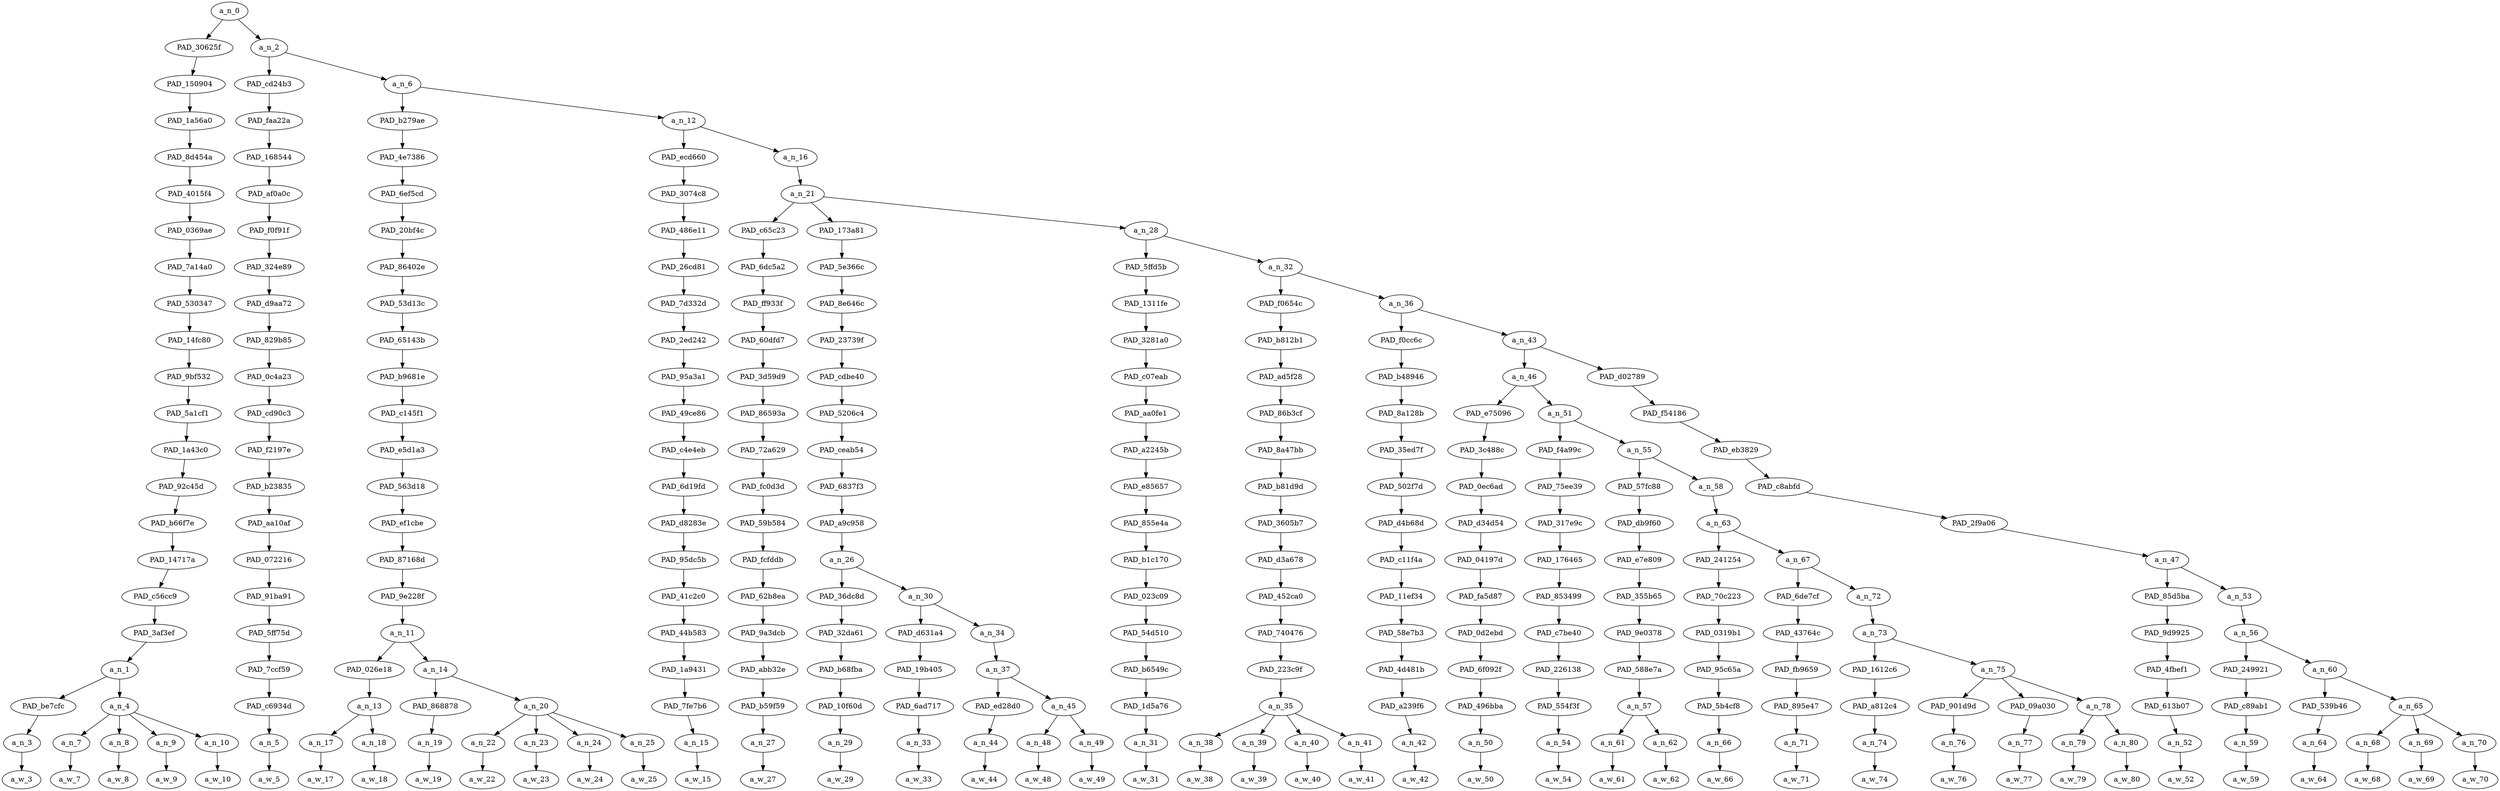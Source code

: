 strict digraph "" {
	a_n_0	[div_dir=1,
		index=0,
		level=21,
		pos="4.85441419813368,21!",
		text_span="[0, 1, 2, 3, 4, 5, 6, 7, 8, 9, 10, 11, 12, 13, 14, 15, 16, 17, 18, 19, 20, 21, 22, 23, 24, 25, 26, 27, 28, 29, 30, 31, 32, 33, 34, \
35, 36, 37, 38, 39, 40, 41, 42]",
		value=1.00000000];
	PAD_30625f	[div_dir=1,
		index=0,
		level=20,
		pos="1.25,20!",
		text_span="[0, 1, 2, 3, 4]",
		value=0.33167747];
	a_n_0 -> PAD_30625f;
	a_n_2	[div_dir=1,
		index=1,
		level=20,
		pos="8.45882839626736,20!",
		text_span="[5, 6, 7, 8, 9, 10, 11, 12, 13, 14, 15, 16, 17, 18, 19, 20, 21, 22, 23, 24, 25, 26, 27, 28, 29, 30, 31, 32, 33, 34, 35, 36, 37, \
38, 39, 40, 41, 42]",
		value=0.66822258];
	a_n_0 -> a_n_2;
	PAD_150904	[div_dir=1,
		index=0,
		level=19,
		pos="1.25,19!",
		text_span="[0, 1, 2, 3, 4]",
		value=0.33167747];
	PAD_30625f -> PAD_150904;
	PAD_1a56a0	[div_dir=1,
		index=0,
		level=18,
		pos="1.25,18!",
		text_span="[0, 1, 2, 3, 4]",
		value=0.33167747];
	PAD_150904 -> PAD_1a56a0;
	PAD_8d454a	[div_dir=1,
		index=0,
		level=17,
		pos="1.25,17!",
		text_span="[0, 1, 2, 3, 4]",
		value=0.33167747];
	PAD_1a56a0 -> PAD_8d454a;
	PAD_4015f4	[div_dir=1,
		index=0,
		level=16,
		pos="1.25,16!",
		text_span="[0, 1, 2, 3, 4]",
		value=0.33167747];
	PAD_8d454a -> PAD_4015f4;
	PAD_0369ae	[div_dir=1,
		index=0,
		level=15,
		pos="1.25,15!",
		text_span="[0, 1, 2, 3, 4]",
		value=0.33167747];
	PAD_4015f4 -> PAD_0369ae;
	PAD_7a14a0	[div_dir=1,
		index=0,
		level=14,
		pos="1.25,14!",
		text_span="[0, 1, 2, 3, 4]",
		value=0.33167747];
	PAD_0369ae -> PAD_7a14a0;
	PAD_530347	[div_dir=1,
		index=0,
		level=13,
		pos="1.25,13!",
		text_span="[0, 1, 2, 3, 4]",
		value=0.33167747];
	PAD_7a14a0 -> PAD_530347;
	PAD_14fc80	[div_dir=1,
		index=0,
		level=12,
		pos="1.25,12!",
		text_span="[0, 1, 2, 3, 4]",
		value=0.33167747];
	PAD_530347 -> PAD_14fc80;
	PAD_9bf532	[div_dir=1,
		index=0,
		level=11,
		pos="1.25,11!",
		text_span="[0, 1, 2, 3, 4]",
		value=0.33167747];
	PAD_14fc80 -> PAD_9bf532;
	PAD_5a1cf1	[div_dir=1,
		index=0,
		level=10,
		pos="1.25,10!",
		text_span="[0, 1, 2, 3, 4]",
		value=0.33167747];
	PAD_9bf532 -> PAD_5a1cf1;
	PAD_1a43c0	[div_dir=1,
		index=0,
		level=9,
		pos="1.25,9!",
		text_span="[0, 1, 2, 3, 4]",
		value=0.33167747];
	PAD_5a1cf1 -> PAD_1a43c0;
	PAD_92c45d	[div_dir=1,
		index=0,
		level=8,
		pos="1.25,8!",
		text_span="[0, 1, 2, 3, 4]",
		value=0.33167747];
	PAD_1a43c0 -> PAD_92c45d;
	PAD_b66f7e	[div_dir=1,
		index=0,
		level=7,
		pos="1.25,7!",
		text_span="[0, 1, 2, 3, 4]",
		value=0.33167747];
	PAD_92c45d -> PAD_b66f7e;
	PAD_14717a	[div_dir=1,
		index=0,
		level=6,
		pos="1.25,6!",
		text_span="[0, 1, 2, 3, 4]",
		value=0.33167747];
	PAD_b66f7e -> PAD_14717a;
	PAD_c56cc9	[div_dir=1,
		index=0,
		level=5,
		pos="1.25,5!",
		text_span="[0, 1, 2, 3, 4]",
		value=0.33167747];
	PAD_14717a -> PAD_c56cc9;
	PAD_3af3ef	[div_dir=1,
		index=0,
		level=4,
		pos="1.25,4!",
		text_span="[0, 1, 2, 3, 4]",
		value=0.33167747];
	PAD_c56cc9 -> PAD_3af3ef;
	a_n_1	[div_dir=1,
		index=0,
		level=3,
		pos="1.25,3!",
		text_span="[0, 1, 2, 3, 4]",
		value=0.33167747];
	PAD_3af3ef -> a_n_1;
	PAD_be7cfc	[div_dir=1,
		index=0,
		level=2,
		pos="0.0,2!",
		text_span="[0]",
		value=0.08677683];
	a_n_1 -> PAD_be7cfc;
	a_n_4	[div_dir=1,
		index=1,
		level=2,
		pos="2.5,2!",
		text_span="[1, 2, 3, 4]",
		value=0.24426615];
	a_n_1 -> a_n_4;
	a_n_3	[div_dir=1,
		index=0,
		level=1,
		pos="0.0,1!",
		text_span="[0]",
		value=0.08677683];
	PAD_be7cfc -> a_n_3;
	a_w_3	[div_dir=0,
		index=0,
		level=0,
		pos="0,0!",
		text_span="[0]",
		value="<user>"];
	a_n_3 -> a_w_3;
	a_n_7	[div_dir=-1,
		index=1,
		level=1,
		pos="1.0,1!",
		text_span="[1]",
		value=0.07491424];
	a_n_4 -> a_n_7;
	a_n_8	[div_dir=1,
		index=2,
		level=1,
		pos="2.0,1!",
		text_span="[2]",
		value=0.06386229];
	a_n_4 -> a_n_8;
	a_n_9	[div_dir=1,
		index=3,
		level=1,
		pos="3.0,1!",
		text_span="[3]",
		value=0.06119266];
	a_n_4 -> a_n_9;
	a_n_10	[div_dir=1,
		index=4,
		level=1,
		pos="4.0,1!",
		text_span="[4]",
		value=0.04415240];
	a_n_4 -> a_n_10;
	a_w_7	[div_dir=0,
		index=1,
		level=0,
		pos="1,0!",
		text_span="[1]",
		value="<user>1"];
	a_n_7 -> a_w_7;
	a_w_8	[div_dir=0,
		index=2,
		level=0,
		pos="2,0!",
		text_span="[2]",
		value="<user>2"];
	a_n_8 -> a_w_8;
	a_w_9	[div_dir=0,
		index=3,
		level=0,
		pos="3,0!",
		text_span="[3]",
		value="<user>3"];
	a_n_9 -> a_w_9;
	a_w_10	[div_dir=0,
		index=4,
		level=0,
		pos="4,0!",
		text_span="[4]",
		value="<user>4"];
	a_n_10 -> a_w_10;
	PAD_cd24b3	[div_dir=1,
		index=1,
		level=19,
		pos="5.0,19!",
		text_span="[5]",
		value=0.01509111];
	a_n_2 -> PAD_cd24b3;
	a_n_6	[div_dir=1,
		index=2,
		level=19,
		pos="11.917656792534721,19!",
		text_span="[6, 7, 8, 9, 10, 11, 12, 13, 14, 15, 16, 17, 18, 19, 20, 21, 22, 23, 24, 25, 26, 27, 28, 29, 30, 31, 32, 33, 34, 35, 36, 37, 38, \
39, 40, 41, 42]",
		value=0.65311117];
	a_n_2 -> a_n_6;
	PAD_faa22a	[div_dir=1,
		index=1,
		level=18,
		pos="5.0,18!",
		text_span="[5]",
		value=0.01509111];
	PAD_cd24b3 -> PAD_faa22a;
	PAD_168544	[div_dir=1,
		index=1,
		level=17,
		pos="5.0,17!",
		text_span="[5]",
		value=0.01509111];
	PAD_faa22a -> PAD_168544;
	PAD_af0a0c	[div_dir=1,
		index=1,
		level=16,
		pos="5.0,16!",
		text_span="[5]",
		value=0.01509111];
	PAD_168544 -> PAD_af0a0c;
	PAD_f0f91f	[div_dir=1,
		index=1,
		level=15,
		pos="5.0,15!",
		text_span="[5]",
		value=0.01509111];
	PAD_af0a0c -> PAD_f0f91f;
	PAD_324e89	[div_dir=1,
		index=1,
		level=14,
		pos="5.0,14!",
		text_span="[5]",
		value=0.01509111];
	PAD_f0f91f -> PAD_324e89;
	PAD_d9aa72	[div_dir=1,
		index=1,
		level=13,
		pos="5.0,13!",
		text_span="[5]",
		value=0.01509111];
	PAD_324e89 -> PAD_d9aa72;
	PAD_829b85	[div_dir=1,
		index=1,
		level=12,
		pos="5.0,12!",
		text_span="[5]",
		value=0.01509111];
	PAD_d9aa72 -> PAD_829b85;
	PAD_0c4a23	[div_dir=1,
		index=1,
		level=11,
		pos="5.0,11!",
		text_span="[5]",
		value=0.01509111];
	PAD_829b85 -> PAD_0c4a23;
	PAD_cd90c3	[div_dir=1,
		index=1,
		level=10,
		pos="5.0,10!",
		text_span="[5]",
		value=0.01509111];
	PAD_0c4a23 -> PAD_cd90c3;
	PAD_f2197e	[div_dir=1,
		index=1,
		level=9,
		pos="5.0,9!",
		text_span="[5]",
		value=0.01509111];
	PAD_cd90c3 -> PAD_f2197e;
	PAD_b23835	[div_dir=1,
		index=1,
		level=8,
		pos="5.0,8!",
		text_span="[5]",
		value=0.01509111];
	PAD_f2197e -> PAD_b23835;
	PAD_aa10af	[div_dir=1,
		index=1,
		level=7,
		pos="5.0,7!",
		text_span="[5]",
		value=0.01509111];
	PAD_b23835 -> PAD_aa10af;
	PAD_072216	[div_dir=1,
		index=1,
		level=6,
		pos="5.0,6!",
		text_span="[5]",
		value=0.01509111];
	PAD_aa10af -> PAD_072216;
	PAD_91ba91	[div_dir=1,
		index=1,
		level=5,
		pos="5.0,5!",
		text_span="[5]",
		value=0.01509111];
	PAD_072216 -> PAD_91ba91;
	PAD_5ff75d	[div_dir=1,
		index=1,
		level=4,
		pos="5.0,4!",
		text_span="[5]",
		value=0.01509111];
	PAD_91ba91 -> PAD_5ff75d;
	PAD_7ccf59	[div_dir=1,
		index=1,
		level=3,
		pos="5.0,3!",
		text_span="[5]",
		value=0.01509111];
	PAD_5ff75d -> PAD_7ccf59;
	PAD_c6934d	[div_dir=1,
		index=2,
		level=2,
		pos="5.0,2!",
		text_span="[5]",
		value=0.01509111];
	PAD_7ccf59 -> PAD_c6934d;
	a_n_5	[div_dir=1,
		index=5,
		level=1,
		pos="5.0,1!",
		text_span="[5]",
		value=0.01509111];
	PAD_c6934d -> a_n_5;
	a_w_5	[div_dir=0,
		index=5,
		level=0,
		pos="5,0!",
		text_span="[5]",
		value=if];
	a_n_5 -> a_w_5;
	PAD_b279ae	[div_dir=1,
		index=2,
		level=18,
		pos="7.875,18!",
		text_span="[6, 7, 8, 9, 10, 11, 12]",
		value=0.15791785];
	a_n_6 -> PAD_b279ae;
	a_n_12	[div_dir=-1,
		index=3,
		level=18,
		pos="15.960313585069445,18!",
		text_span="[13, 14, 15, 16, 17, 18, 19, 20, 21, 22, 23, 24, 25, 26, 27, 28, 29, 30, 31, 32, 33, 34, 35, 36, 37, 38, 39, 40, 41, 42]",
		value=0.49517521];
	a_n_6 -> a_n_12;
	PAD_4e7386	[div_dir=1,
		index=2,
		level=17,
		pos="7.875,17!",
		text_span="[6, 7, 8, 9, 10, 11, 12]",
		value=0.15791785];
	PAD_b279ae -> PAD_4e7386;
	PAD_6ef5cd	[div_dir=1,
		index=2,
		level=16,
		pos="7.875,16!",
		text_span="[6, 7, 8, 9, 10, 11, 12]",
		value=0.15791785];
	PAD_4e7386 -> PAD_6ef5cd;
	PAD_20bf4c	[div_dir=1,
		index=2,
		level=15,
		pos="7.875,15!",
		text_span="[6, 7, 8, 9, 10, 11, 12]",
		value=0.15791785];
	PAD_6ef5cd -> PAD_20bf4c;
	PAD_86402e	[div_dir=1,
		index=2,
		level=14,
		pos="7.875,14!",
		text_span="[6, 7, 8, 9, 10, 11, 12]",
		value=0.15791785];
	PAD_20bf4c -> PAD_86402e;
	PAD_53d13c	[div_dir=1,
		index=2,
		level=13,
		pos="7.875,13!",
		text_span="[6, 7, 8, 9, 10, 11, 12]",
		value=0.15791785];
	PAD_86402e -> PAD_53d13c;
	PAD_65143b	[div_dir=1,
		index=2,
		level=12,
		pos="7.875,12!",
		text_span="[6, 7, 8, 9, 10, 11, 12]",
		value=0.15791785];
	PAD_53d13c -> PAD_65143b;
	PAD_b9681e	[div_dir=1,
		index=2,
		level=11,
		pos="7.875,11!",
		text_span="[6, 7, 8, 9, 10, 11, 12]",
		value=0.15791785];
	PAD_65143b -> PAD_b9681e;
	PAD_c145f1	[div_dir=1,
		index=2,
		level=10,
		pos="7.875,10!",
		text_span="[6, 7, 8, 9, 10, 11, 12]",
		value=0.15791785];
	PAD_b9681e -> PAD_c145f1;
	PAD_e5d1a3	[div_dir=1,
		index=2,
		level=9,
		pos="7.875,9!",
		text_span="[6, 7, 8, 9, 10, 11, 12]",
		value=0.15791785];
	PAD_c145f1 -> PAD_e5d1a3;
	PAD_563d18	[div_dir=1,
		index=2,
		level=8,
		pos="7.875,8!",
		text_span="[6, 7, 8, 9, 10, 11, 12]",
		value=0.15791785];
	PAD_e5d1a3 -> PAD_563d18;
	PAD_ef1cbe	[div_dir=1,
		index=2,
		level=7,
		pos="7.875,7!",
		text_span="[6, 7, 8, 9, 10, 11, 12]",
		value=0.15791785];
	PAD_563d18 -> PAD_ef1cbe;
	PAD_87168d	[div_dir=1,
		index=2,
		level=6,
		pos="7.875,6!",
		text_span="[6, 7, 8, 9, 10, 11, 12]",
		value=0.15791785];
	PAD_ef1cbe -> PAD_87168d;
	PAD_9e228f	[div_dir=1,
		index=2,
		level=5,
		pos="7.875,5!",
		text_span="[6, 7, 8, 9, 10, 11, 12]",
		value=0.15791785];
	PAD_87168d -> PAD_9e228f;
	a_n_11	[div_dir=1,
		index=2,
		level=4,
		pos="7.875,4!",
		text_span="[6, 7, 8, 9, 10, 11, 12]",
		value=0.15791785];
	PAD_9e228f -> a_n_11;
	PAD_026e18	[div_dir=1,
		index=2,
		level=3,
		pos="6.5,3!",
		text_span="[6, 7]",
		value=0.03655164];
	a_n_11 -> PAD_026e18;
	a_n_14	[div_dir=1,
		index=3,
		level=3,
		pos="9.25,3!",
		text_span="[8, 9, 10, 11, 12]",
		value=0.12122975];
	a_n_11 -> a_n_14;
	a_n_13	[div_dir=1,
		index=3,
		level=2,
		pos="6.5,2!",
		text_span="[6, 7]",
		value=0.03655164];
	PAD_026e18 -> a_n_13;
	a_n_17	[div_dir=-1,
		index=6,
		level=1,
		pos="6.0,1!",
		text_span="[6]",
		value=0.01696913];
	a_n_13 -> a_n_17;
	a_n_18	[div_dir=1,
		index=7,
		level=1,
		pos="7.0,1!",
		text_span="[7]",
		value=0.01953863];
	a_n_13 -> a_n_18;
	a_w_17	[div_dir=0,
		index=6,
		level=0,
		pos="6,0!",
		text_span="[6]",
		value=your];
	a_n_17 -> a_w_17;
	a_w_18	[div_dir=0,
		index=7,
		level=0,
		pos="7,0!",
		text_span="[7]",
		value=interpretation];
	a_n_18 -> a_w_18;
	PAD_868878	[div_dir=-1,
		index=4,
		level=2,
		pos="8.0,2!",
		text_span="[8]",
		value=0.01115041];
	a_n_14 -> PAD_868878;
	a_n_20	[div_dir=1,
		index=5,
		level=2,
		pos="10.5,2!",
		text_span="[9, 10, 11, 12]",
		value=0.10994631];
	a_n_14 -> a_n_20;
	a_n_19	[div_dir=-1,
		index=8,
		level=1,
		pos="8.0,1!",
		text_span="[8]",
		value=0.01115041];
	PAD_868878 -> a_n_19;
	a_w_19	[div_dir=0,
		index=8,
		level=0,
		pos="8,0!",
		text_span="[8]",
		value=of];
	a_n_19 -> a_w_19;
	a_n_22	[div_dir=-1,
		index=9,
		level=1,
		pos="9.0,1!",
		text_span="[9]",
		value=0.01483668];
	a_n_20 -> a_n_22;
	a_n_23	[div_dir=-1,
		index=10,
		level=1,
		pos="10.0,1!",
		text_span="[10]",
		value=0.02404998];
	a_n_20 -> a_n_23;
	a_n_24	[div_dir=1,
		index=11,
		level=1,
		pos="11.0,1!",
		text_span="[11]",
		value=0.03974951];
	a_n_20 -> a_n_24;
	a_n_25	[div_dir=1,
		index=12,
		level=1,
		pos="12.0,1!",
		text_span="[12]",
		value=0.03114475];
	a_n_20 -> a_n_25;
	a_w_22	[div_dir=0,
		index=9,
		level=0,
		pos="9,0!",
		text_span="[9]",
		value=a];
	a_n_22 -> a_w_22;
	a_w_23	[div_dir=0,
		index=10,
		level=0,
		pos="10,0!",
		text_span="[10]",
		value=strong];
	a_n_23 -> a_w_23;
	a_w_24	[div_dir=0,
		index=11,
		level=0,
		pos="11,0!",
		text_span="[11]",
		value=black];
	a_n_24 -> a_w_24;
	a_w_25	[div_dir=0,
		index=12,
		level=0,
		pos="12,0!",
		text_span="[12]",
		value=man];
	a_n_25 -> a_w_25;
	PAD_ecd660	[div_dir=1,
		index=3,
		level=17,
		pos="13.0,17!",
		text_span="[13]",
		value=0.01640018];
	a_n_12 -> PAD_ecd660;
	a_n_16	[div_dir=-1,
		index=4,
		level=17,
		pos="18.92062717013889,17!",
		text_span="[14, 15, 16, 17, 18, 19, 20, 21, 22, 23, 24, 25, 26, 27, 28, 29, 30, 31, 32, 33, 34, 35, 36, 37, 38, 39, 40, 41, 42]",
		value=0.47873065];
	a_n_12 -> a_n_16;
	PAD_3074c8	[div_dir=1,
		index=3,
		level=16,
		pos="13.0,16!",
		text_span="[13]",
		value=0.01640018];
	PAD_ecd660 -> PAD_3074c8;
	PAD_486e11	[div_dir=1,
		index=3,
		level=15,
		pos="13.0,15!",
		text_span="[13]",
		value=0.01640018];
	PAD_3074c8 -> PAD_486e11;
	PAD_26cd81	[div_dir=1,
		index=3,
		level=14,
		pos="13.0,14!",
		text_span="[13]",
		value=0.01640018];
	PAD_486e11 -> PAD_26cd81;
	PAD_7d332d	[div_dir=1,
		index=3,
		level=13,
		pos="13.0,13!",
		text_span="[13]",
		value=0.01640018];
	PAD_26cd81 -> PAD_7d332d;
	PAD_2ed242	[div_dir=1,
		index=3,
		level=12,
		pos="13.0,12!",
		text_span="[13]",
		value=0.01640018];
	PAD_7d332d -> PAD_2ed242;
	PAD_95a3a1	[div_dir=1,
		index=3,
		level=11,
		pos="13.0,11!",
		text_span="[13]",
		value=0.01640018];
	PAD_2ed242 -> PAD_95a3a1;
	PAD_49ce86	[div_dir=1,
		index=3,
		level=10,
		pos="13.0,10!",
		text_span="[13]",
		value=0.01640018];
	PAD_95a3a1 -> PAD_49ce86;
	PAD_c4e4eb	[div_dir=1,
		index=3,
		level=9,
		pos="13.0,9!",
		text_span="[13]",
		value=0.01640018];
	PAD_49ce86 -> PAD_c4e4eb;
	PAD_6d19fd	[div_dir=1,
		index=3,
		level=8,
		pos="13.0,8!",
		text_span="[13]",
		value=0.01640018];
	PAD_c4e4eb -> PAD_6d19fd;
	PAD_d8283e	[div_dir=1,
		index=3,
		level=7,
		pos="13.0,7!",
		text_span="[13]",
		value=0.01640018];
	PAD_6d19fd -> PAD_d8283e;
	PAD_95dc5b	[div_dir=1,
		index=3,
		level=6,
		pos="13.0,6!",
		text_span="[13]",
		value=0.01640018];
	PAD_d8283e -> PAD_95dc5b;
	PAD_41c2c0	[div_dir=1,
		index=3,
		level=5,
		pos="13.0,5!",
		text_span="[13]",
		value=0.01640018];
	PAD_95dc5b -> PAD_41c2c0;
	PAD_44b583	[div_dir=1,
		index=3,
		level=4,
		pos="13.0,4!",
		text_span="[13]",
		value=0.01640018];
	PAD_41c2c0 -> PAD_44b583;
	PAD_1a9431	[div_dir=1,
		index=4,
		level=3,
		pos="13.0,3!",
		text_span="[13]",
		value=0.01640018];
	PAD_44b583 -> PAD_1a9431;
	PAD_7fe7b6	[div_dir=1,
		index=6,
		level=2,
		pos="13.0,2!",
		text_span="[13]",
		value=0.01640018];
	PAD_1a9431 -> PAD_7fe7b6;
	a_n_15	[div_dir=1,
		index=13,
		level=1,
		pos="13.0,1!",
		text_span="[13]",
		value=0.01640018];
	PAD_7fe7b6 -> a_n_15;
	a_w_15	[div_dir=0,
		index=13,
		level=0,
		pos="13,0!",
		text_span="[13]",
		value=means];
	a_n_15 -> a_w_15;
	a_n_21	[div_dir=-1,
		index=4,
		level=16,
		pos="18.92062717013889,16!",
		text_span="[14, 15, 16, 17, 18, 19, 20, 21, 22, 23, 24, 25, 26, 27, 28, 29, 30, 31, 32, 33, 34, 35, 36, 37, 38, 39, 40, 41, 42]",
		value=0.47868143];
	a_n_16 -> a_n_21;
	PAD_c65c23	[div_dir=1,
		index=5,
		level=15,
		pos="19.0,15!",
		text_span="[19]",
		value=0.01272884];
	a_n_21 -> PAD_c65c23;
	PAD_173a81	[div_dir=-1,
		index=4,
		level=15,
		pos="14.9375,15!",
		text_span="[14, 15, 16, 17, 18]",
		value=0.09757919];
	a_n_21 -> PAD_173a81;
	a_n_28	[div_dir=-1,
		index=6,
		level=15,
		pos="22.824381510416664,15!",
		text_span="[20, 21, 22, 23, 24, 25, 26, 27, 28, 29, 30, 31, 32, 33, 34, 35, 36, 37, 38, 39, 40, 41, 42]",
		value=0.36832418];
	a_n_21 -> a_n_28;
	PAD_6dc5a2	[div_dir=1,
		index=5,
		level=14,
		pos="19.0,14!",
		text_span="[19]",
		value=0.01272884];
	PAD_c65c23 -> PAD_6dc5a2;
	PAD_ff933f	[div_dir=1,
		index=5,
		level=13,
		pos="19.0,13!",
		text_span="[19]",
		value=0.01272884];
	PAD_6dc5a2 -> PAD_ff933f;
	PAD_60dfd7	[div_dir=1,
		index=5,
		level=12,
		pos="19.0,12!",
		text_span="[19]",
		value=0.01272884];
	PAD_ff933f -> PAD_60dfd7;
	PAD_3d59d9	[div_dir=1,
		index=5,
		level=11,
		pos="19.0,11!",
		text_span="[19]",
		value=0.01272884];
	PAD_60dfd7 -> PAD_3d59d9;
	PAD_86593a	[div_dir=1,
		index=5,
		level=10,
		pos="19.0,10!",
		text_span="[19]",
		value=0.01272884];
	PAD_3d59d9 -> PAD_86593a;
	PAD_72a629	[div_dir=1,
		index=5,
		level=9,
		pos="19.0,9!",
		text_span="[19]",
		value=0.01272884];
	PAD_86593a -> PAD_72a629;
	PAD_fc0d3d	[div_dir=1,
		index=5,
		level=8,
		pos="19.0,8!",
		text_span="[19]",
		value=0.01272884];
	PAD_72a629 -> PAD_fc0d3d;
	PAD_59b584	[div_dir=1,
		index=5,
		level=7,
		pos="19.0,7!",
		text_span="[19]",
		value=0.01272884];
	PAD_fc0d3d -> PAD_59b584;
	PAD_fcfddb	[div_dir=1,
		index=5,
		level=6,
		pos="19.0,6!",
		text_span="[19]",
		value=0.01272884];
	PAD_59b584 -> PAD_fcfddb;
	PAD_62b8ea	[div_dir=1,
		index=6,
		level=5,
		pos="19.0,5!",
		text_span="[19]",
		value=0.01272884];
	PAD_fcfddb -> PAD_62b8ea;
	PAD_9a3dcb	[div_dir=1,
		index=7,
		level=4,
		pos="19.0,4!",
		text_span="[19]",
		value=0.01272884];
	PAD_62b8ea -> PAD_9a3dcb;
	PAD_abb32e	[div_dir=1,
		index=8,
		level=3,
		pos="19.0,3!",
		text_span="[19]",
		value=0.01272884];
	PAD_9a3dcb -> PAD_abb32e;
	PAD_b59f59	[div_dir=1,
		index=11,
		level=2,
		pos="19.0,2!",
		text_span="[19]",
		value=0.01272884];
	PAD_abb32e -> PAD_b59f59;
	a_n_27	[div_dir=1,
		index=19,
		level=1,
		pos="19.0,1!",
		text_span="[19]",
		value=0.01272884];
	PAD_b59f59 -> a_n_27;
	a_w_27	[div_dir=0,
		index=19,
		level=0,
		pos="19,0!",
		text_span="[19]",
		value=never];
	a_n_27 -> a_w_27;
	PAD_5e366c	[div_dir=-1,
		index=4,
		level=14,
		pos="14.9375,14!",
		text_span="[14, 15, 16, 17, 18]",
		value=0.09757919];
	PAD_173a81 -> PAD_5e366c;
	PAD_8e646c	[div_dir=-1,
		index=4,
		level=13,
		pos="14.9375,13!",
		text_span="[14, 15, 16, 17, 18]",
		value=0.09757919];
	PAD_5e366c -> PAD_8e646c;
	PAD_23739f	[div_dir=-1,
		index=4,
		level=12,
		pos="14.9375,12!",
		text_span="[14, 15, 16, 17, 18]",
		value=0.09757919];
	PAD_8e646c -> PAD_23739f;
	PAD_cdbe40	[div_dir=-1,
		index=4,
		level=11,
		pos="14.9375,11!",
		text_span="[14, 15, 16, 17, 18]",
		value=0.09757919];
	PAD_23739f -> PAD_cdbe40;
	PAD_5206c4	[div_dir=-1,
		index=4,
		level=10,
		pos="14.9375,10!",
		text_span="[14, 15, 16, 17, 18]",
		value=0.09757919];
	PAD_cdbe40 -> PAD_5206c4;
	PAD_ceab54	[div_dir=-1,
		index=4,
		level=9,
		pos="14.9375,9!",
		text_span="[14, 15, 16, 17, 18]",
		value=0.09757919];
	PAD_5206c4 -> PAD_ceab54;
	PAD_6837f3	[div_dir=-1,
		index=4,
		level=8,
		pos="14.9375,8!",
		text_span="[14, 15, 16, 17, 18]",
		value=0.09757919];
	PAD_ceab54 -> PAD_6837f3;
	PAD_a9c958	[div_dir=-1,
		index=4,
		level=7,
		pos="14.9375,7!",
		text_span="[14, 15, 16, 17, 18]",
		value=0.09757919];
	PAD_6837f3 -> PAD_a9c958;
	a_n_26	[div_dir=-1,
		index=4,
		level=6,
		pos="14.9375,6!",
		text_span="[14, 15, 16, 17, 18]",
		value=0.09757919];
	PAD_a9c958 -> a_n_26;
	PAD_36dc8d	[div_dir=-1,
		index=4,
		level=5,
		pos="14.0,5!",
		text_span="[14]",
		value=0.01637563];
	a_n_26 -> PAD_36dc8d;
	a_n_30	[div_dir=1,
		index=5,
		level=5,
		pos="15.875,5!",
		text_span="[15, 16, 17, 18]",
		value=0.08118632];
	a_n_26 -> a_n_30;
	PAD_32da61	[div_dir=-1,
		index=4,
		level=4,
		pos="14.0,4!",
		text_span="[14]",
		value=0.01637563];
	PAD_36dc8d -> PAD_32da61;
	PAD_b68fba	[div_dir=-1,
		index=5,
		level=3,
		pos="14.0,3!",
		text_span="[14]",
		value=0.01637563];
	PAD_32da61 -> PAD_b68fba;
	PAD_10f60d	[div_dir=-1,
		index=7,
		level=2,
		pos="14.0,2!",
		text_span="[14]",
		value=0.01637563];
	PAD_b68fba -> PAD_10f60d;
	a_n_29	[div_dir=-1,
		index=14,
		level=1,
		pos="14.0,1!",
		text_span="[14]",
		value=0.01637563];
	PAD_10f60d -> a_n_29;
	a_w_29	[div_dir=0,
		index=14,
		level=0,
		pos="14,0!",
		text_span="[14]",
		value=you];
	a_n_29 -> a_w_29;
	PAD_d631a4	[div_dir=-1,
		index=5,
		level=4,
		pos="15.0,4!",
		text_span="[15]",
		value=0.01346043];
	a_n_30 -> PAD_d631a4;
	a_n_34	[div_dir=1,
		index=6,
		level=4,
		pos="16.75,4!",
		text_span="[16, 17, 18]",
		value=0.06772000];
	a_n_30 -> a_n_34;
	PAD_19b405	[div_dir=-1,
		index=6,
		level=3,
		pos="15.0,3!",
		text_span="[15]",
		value=0.01346043];
	PAD_d631a4 -> PAD_19b405;
	PAD_6ad717	[div_dir=-1,
		index=8,
		level=2,
		pos="15.0,2!",
		text_span="[15]",
		value=0.01346043];
	PAD_19b405 -> PAD_6ad717;
	a_n_33	[div_dir=-1,
		index=15,
		level=1,
		pos="15.0,1!",
		text_span="[15]",
		value=0.01346043];
	PAD_6ad717 -> a_n_33;
	a_w_33	[div_dir=0,
		index=15,
		level=0,
		pos="15,0!",
		text_span="[15]",
		value=who];
	a_n_33 -> a_w_33;
	a_n_37	[div_dir=1,
		index=7,
		level=3,
		pos="16.75,3!",
		text_span="[16, 17, 18]",
		value=0.06767916];
	a_n_34 -> a_n_37;
	PAD_ed28d0	[div_dir=1,
		index=9,
		level=2,
		pos="16.0,2!",
		text_span="[16]",
		value=0.01781403];
	a_n_37 -> PAD_ed28d0;
	a_n_45	[div_dir=1,
		index=10,
		level=2,
		pos="17.5,2!",
		text_span="[17, 18]",
		value=0.04982428];
	a_n_37 -> a_n_45;
	a_n_44	[div_dir=1,
		index=16,
		level=1,
		pos="16.0,1!",
		text_span="[16]",
		value=0.01781403];
	PAD_ed28d0 -> a_n_44;
	a_w_44	[div_dir=0,
		index=16,
		level=0,
		pos="16,0!",
		text_span="[16]",
		value=follows];
	a_n_44 -> a_w_44;
	a_n_48	[div_dir=1,
		index=17,
		level=1,
		pos="17.0,1!",
		text_span="[17]",
		value=0.02802263];
	a_n_45 -> a_n_48;
	a_n_49	[div_dir=-1,
		index=18,
		level=1,
		pos="18.0,1!",
		text_span="[18]",
		value=0.02179156];
	a_n_45 -> a_n_49;
	a_w_48	[div_dir=0,
		index=17,
		level=0,
		pos="17,0!",
		text_span="[17]",
		value=white];
	a_n_48 -> a_w_48;
	a_w_49	[div_dir=0,
		index=18,
		level=0,
		pos="18,0!",
		text_span="[18]",
		value=supremacy];
	a_n_49 -> a_w_49;
	PAD_5ffd5b	[div_dir=-1,
		index=6,
		level=14,
		pos="20.0,14!",
		text_span="[20]",
		value=0.01469413];
	a_n_28 -> PAD_5ffd5b;
	a_n_32	[div_dir=-1,
		index=7,
		level=14,
		pos="25.648763020833332,14!",
		text_span="[21, 22, 23, 24, 25, 26, 27, 28, 29, 30, 31, 32, 33, 34, 35, 36, 37, 38, 39, 40, 41, 42]",
		value=0.35358034];
	a_n_28 -> a_n_32;
	PAD_1311fe	[div_dir=-1,
		index=6,
		level=13,
		pos="20.0,13!",
		text_span="[20]",
		value=0.01469413];
	PAD_5ffd5b -> PAD_1311fe;
	PAD_3281a0	[div_dir=-1,
		index=6,
		level=12,
		pos="20.0,12!",
		text_span="[20]",
		value=0.01469413];
	PAD_1311fe -> PAD_3281a0;
	PAD_c07eab	[div_dir=-1,
		index=6,
		level=11,
		pos="20.0,11!",
		text_span="[20]",
		value=0.01469413];
	PAD_3281a0 -> PAD_c07eab;
	PAD_aa0fe1	[div_dir=-1,
		index=6,
		level=10,
		pos="20.0,10!",
		text_span="[20]",
		value=0.01469413];
	PAD_c07eab -> PAD_aa0fe1;
	PAD_a2245b	[div_dir=-1,
		index=6,
		level=9,
		pos="20.0,9!",
		text_span="[20]",
		value=0.01469413];
	PAD_aa0fe1 -> PAD_a2245b;
	PAD_e85657	[div_dir=-1,
		index=6,
		level=8,
		pos="20.0,8!",
		text_span="[20]",
		value=0.01469413];
	PAD_a2245b -> PAD_e85657;
	PAD_855e4a	[div_dir=-1,
		index=6,
		level=7,
		pos="20.0,7!",
		text_span="[20]",
		value=0.01469413];
	PAD_e85657 -> PAD_855e4a;
	PAD_b1c170	[div_dir=-1,
		index=6,
		level=6,
		pos="20.0,6!",
		text_span="[20]",
		value=0.01469413];
	PAD_855e4a -> PAD_b1c170;
	PAD_023c09	[div_dir=-1,
		index=7,
		level=5,
		pos="20.0,5!",
		text_span="[20]",
		value=0.01469413];
	PAD_b1c170 -> PAD_023c09;
	PAD_54d510	[div_dir=-1,
		index=8,
		level=4,
		pos="20.0,4!",
		text_span="[20]",
		value=0.01469413];
	PAD_023c09 -> PAD_54d510;
	PAD_b6549c	[div_dir=-1,
		index=9,
		level=3,
		pos="20.0,3!",
		text_span="[20]",
		value=0.01469413];
	PAD_54d510 -> PAD_b6549c;
	PAD_1d5a76	[div_dir=-1,
		index=12,
		level=2,
		pos="20.0,2!",
		text_span="[20]",
		value=0.01469413];
	PAD_b6549c -> PAD_1d5a76;
	a_n_31	[div_dir=-1,
		index=20,
		level=1,
		pos="20.0,1!",
		text_span="[20]",
		value=0.01469413];
	PAD_1d5a76 -> a_n_31;
	a_w_31	[div_dir=0,
		index=20,
		level=0,
		pos="20,0!",
		text_span="[20]",
		value=read];
	a_n_31 -> a_w_31;
	PAD_f0654c	[div_dir=-1,
		index=7,
		level=13,
		pos="22.5,13!",
		text_span="[21, 22, 23, 24]",
		value=0.08069871];
	a_n_32 -> PAD_f0654c;
	a_n_36	[div_dir=-1,
		index=8,
		level=13,
		pos="28.797526041666664,13!",
		text_span="[25, 26, 27, 28, 29, 30, 31, 32, 33, 34, 35, 36, 37, 38, 39, 40, 41, 42]",
		value=0.27283237];
	a_n_32 -> a_n_36;
	PAD_b812b1	[div_dir=-1,
		index=7,
		level=12,
		pos="22.5,12!",
		text_span="[21, 22, 23, 24]",
		value=0.08069871];
	PAD_f0654c -> PAD_b812b1;
	PAD_ad5f28	[div_dir=-1,
		index=7,
		level=11,
		pos="22.5,11!",
		text_span="[21, 22, 23, 24]",
		value=0.08069871];
	PAD_b812b1 -> PAD_ad5f28;
	PAD_86b3cf	[div_dir=-1,
		index=7,
		level=10,
		pos="22.5,10!",
		text_span="[21, 22, 23, 24]",
		value=0.08069871];
	PAD_ad5f28 -> PAD_86b3cf;
	PAD_8a47bb	[div_dir=-1,
		index=7,
		level=9,
		pos="22.5,9!",
		text_span="[21, 22, 23, 24]",
		value=0.08069871];
	PAD_86b3cf -> PAD_8a47bb;
	PAD_b81d9d	[div_dir=-1,
		index=7,
		level=8,
		pos="22.5,8!",
		text_span="[21, 22, 23, 24]",
		value=0.08069871];
	PAD_8a47bb -> PAD_b81d9d;
	PAD_3605b7	[div_dir=-1,
		index=7,
		level=7,
		pos="22.5,7!",
		text_span="[21, 22, 23, 24]",
		value=0.08069871];
	PAD_b81d9d -> PAD_3605b7;
	PAD_d3a678	[div_dir=-1,
		index=7,
		level=6,
		pos="22.5,6!",
		text_span="[21, 22, 23, 24]",
		value=0.08069871];
	PAD_3605b7 -> PAD_d3a678;
	PAD_452ca0	[div_dir=-1,
		index=8,
		level=5,
		pos="22.5,5!",
		text_span="[21, 22, 23, 24]",
		value=0.08069871];
	PAD_d3a678 -> PAD_452ca0;
	PAD_740476	[div_dir=-1,
		index=9,
		level=4,
		pos="22.5,4!",
		text_span="[21, 22, 23, 24]",
		value=0.08069871];
	PAD_452ca0 -> PAD_740476;
	PAD_223c9f	[div_dir=-1,
		index=10,
		level=3,
		pos="22.5,3!",
		text_span="[21, 22, 23, 24]",
		value=0.08069871];
	PAD_740476 -> PAD_223c9f;
	a_n_35	[div_dir=-1,
		index=13,
		level=2,
		pos="22.5,2!",
		text_span="[21, 22, 23, 24]",
		value=0.08069871];
	PAD_223c9f -> a_n_35;
	a_n_38	[div_dir=-1,
		index=21,
		level=1,
		pos="21.0,1!",
		text_span="[21]",
		value=0.01198485];
	a_n_35 -> a_n_38;
	a_n_39	[div_dir=-1,
		index=22,
		level=1,
		pos="22.0,1!",
		text_span="[22]",
		value=0.03093185];
	a_n_35 -> a_n_39;
	a_n_40	[div_dir=1,
		index=23,
		level=1,
		pos="23.0,1!",
		text_span="[23]",
		value=0.02063835];
	a_n_35 -> a_n_40;
	a_n_41	[div_dir=1,
		index=24,
		level=1,
		pos="24.0,1!",
		text_span="[24]",
		value=0.01708656];
	a_n_35 -> a_n_41;
	a_w_38	[div_dir=0,
		index=21,
		level=0,
		pos="21,0!",
		text_span="[21]",
		value=the];
	a_n_38 -> a_w_38;
	a_w_39	[div_dir=0,
		index=22,
		level=0,
		pos="22,0!",
		text_span="[22]",
		value=malcolm];
	a_n_39 -> a_w_39;
	a_w_40	[div_dir=0,
		index=23,
		level=0,
		pos="23,0!",
		text_span="[23]",
		value=x];
	a_n_40 -> a_w_40;
	a_w_41	[div_dir=0,
		index=24,
		level=0,
		pos="24,0!",
		text_span="[24]",
		value=book];
	a_n_41 -> a_w_41;
	PAD_f0cc6c	[div_dir=-1,
		index=8,
		level=12,
		pos="25.0,12!",
		text_span="[25]",
		value=0.01417880];
	a_n_36 -> PAD_f0cc6c;
	a_n_43	[div_dir=-1,
		index=9,
		level=12,
		pos="32.59505208333333,12!",
		text_span="[26, 27, 28, 29, 30, 31, 32, 33, 34, 35, 36, 37, 38, 39, 40, 41, 42]",
		value=0.25862575];
	a_n_36 -> a_n_43;
	PAD_b48946	[div_dir=-1,
		index=8,
		level=11,
		pos="25.0,11!",
		text_span="[25]",
		value=0.01417880];
	PAD_f0cc6c -> PAD_b48946;
	PAD_8a128b	[div_dir=-1,
		index=8,
		level=10,
		pos="25.0,10!",
		text_span="[25]",
		value=0.01417880];
	PAD_b48946 -> PAD_8a128b;
	PAD_35ed7f	[div_dir=-1,
		index=8,
		level=9,
		pos="25.0,9!",
		text_span="[25]",
		value=0.01417880];
	PAD_8a128b -> PAD_35ed7f;
	PAD_502f7d	[div_dir=-1,
		index=8,
		level=8,
		pos="25.0,8!",
		text_span="[25]",
		value=0.01417880];
	PAD_35ed7f -> PAD_502f7d;
	PAD_d4b68d	[div_dir=-1,
		index=8,
		level=7,
		pos="25.0,7!",
		text_span="[25]",
		value=0.01417880];
	PAD_502f7d -> PAD_d4b68d;
	PAD_c11f4a	[div_dir=-1,
		index=8,
		level=6,
		pos="25.0,6!",
		text_span="[25]",
		value=0.01417880];
	PAD_d4b68d -> PAD_c11f4a;
	PAD_11ef34	[div_dir=-1,
		index=9,
		level=5,
		pos="25.0,5!",
		text_span="[25]",
		value=0.01417880];
	PAD_c11f4a -> PAD_11ef34;
	PAD_58e7b3	[div_dir=-1,
		index=10,
		level=4,
		pos="25.0,4!",
		text_span="[25]",
		value=0.01417880];
	PAD_11ef34 -> PAD_58e7b3;
	PAD_4d481b	[div_dir=-1,
		index=11,
		level=3,
		pos="25.0,3!",
		text_span="[25]",
		value=0.01417880];
	PAD_58e7b3 -> PAD_4d481b;
	PAD_a239f6	[div_dir=-1,
		index=14,
		level=2,
		pos="25.0,2!",
		text_span="[25]",
		value=0.01417880];
	PAD_4d481b -> PAD_a239f6;
	a_n_42	[div_dir=-1,
		index=25,
		level=1,
		pos="25.0,1!",
		text_span="[25]",
		value=0.01417880];
	PAD_a239f6 -> a_n_42;
	a_w_42	[div_dir=0,
		index=25,
		level=0,
		pos="25,0!",
		text_span="[25]",
		value=thinking];
	a_n_42 -> a_w_42;
	a_n_46	[div_dir=-1,
		index=9,
		level=11,
		pos="27.190104166666664,11!",
		text_span="[26, 27, 28, 29, 30, 31, 32, 33, 34, 35, 36]",
		value=0.16438827];
	a_n_43 -> a_n_46;
	PAD_d02789	[div_dir=1,
		index=10,
		level=11,
		pos="38.0,11!",
		text_span="[37, 38, 39, 40, 41, 42]",
		value=0.09421965];
	a_n_43 -> PAD_d02789;
	PAD_e75096	[div_dir=1,
		index=9,
		level=10,
		pos="26.0,10!",
		text_span="[26]",
		value=0.01102654];
	a_n_46 -> PAD_e75096;
	a_n_51	[div_dir=-1,
		index=10,
		level=10,
		pos="28.380208333333332,10!",
		text_span="[27, 28, 29, 30, 31, 32, 33, 34, 35, 36]",
		value=0.15333049];
	a_n_46 -> a_n_51;
	PAD_3c488c	[div_dir=1,
		index=9,
		level=9,
		pos="26.0,9!",
		text_span="[26]",
		value=0.01102654];
	PAD_e75096 -> PAD_3c488c;
	PAD_0ec6ad	[div_dir=1,
		index=9,
		level=8,
		pos="26.0,8!",
		text_span="[26]",
		value=0.01102654];
	PAD_3c488c -> PAD_0ec6ad;
	PAD_d34d54	[div_dir=1,
		index=9,
		level=7,
		pos="26.0,7!",
		text_span="[26]",
		value=0.01102654];
	PAD_0ec6ad -> PAD_d34d54;
	PAD_04197d	[div_dir=1,
		index=9,
		level=6,
		pos="26.0,6!",
		text_span="[26]",
		value=0.01102654];
	PAD_d34d54 -> PAD_04197d;
	PAD_fa5d87	[div_dir=1,
		index=10,
		level=5,
		pos="26.0,5!",
		text_span="[26]",
		value=0.01102654];
	PAD_04197d -> PAD_fa5d87;
	PAD_0d2ebd	[div_dir=1,
		index=11,
		level=4,
		pos="26.0,4!",
		text_span="[26]",
		value=0.01102654];
	PAD_fa5d87 -> PAD_0d2ebd;
	PAD_6f092f	[div_dir=1,
		index=12,
		level=3,
		pos="26.0,3!",
		text_span="[26]",
		value=0.01102654];
	PAD_0d2ebd -> PAD_6f092f;
	PAD_496bba	[div_dir=1,
		index=15,
		level=2,
		pos="26.0,2!",
		text_span="[26]",
		value=0.01102654];
	PAD_6f092f -> PAD_496bba;
	a_n_50	[div_dir=1,
		index=26,
		level=1,
		pos="26.0,1!",
		text_span="[26]",
		value=0.01102654];
	PAD_496bba -> a_n_50;
	a_w_50	[div_dir=0,
		index=26,
		level=0,
		pos="26,0!",
		text_span="[26]",
		value=he];
	a_n_50 -> a_w_50;
	PAD_f4a99c	[div_dir=-1,
		index=10,
		level=9,
		pos="27.0,9!",
		text_span="[27]",
		value=0.01258403];
	a_n_51 -> PAD_f4a99c;
	a_n_55	[div_dir=-1,
		index=11,
		level=9,
		pos="29.760416666666664,9!",
		text_span="[28, 29, 30, 31, 32, 33, 34, 35, 36]",
		value=0.14071051];
	a_n_51 -> a_n_55;
	PAD_75ee39	[div_dir=-1,
		index=10,
		level=8,
		pos="27.0,8!",
		text_span="[27]",
		value=0.01258403];
	PAD_f4a99c -> PAD_75ee39;
	PAD_317e9c	[div_dir=-1,
		index=10,
		level=7,
		pos="27.0,7!",
		text_span="[27]",
		value=0.01258403];
	PAD_75ee39 -> PAD_317e9c;
	PAD_176465	[div_dir=-1,
		index=10,
		level=6,
		pos="27.0,6!",
		text_span="[27]",
		value=0.01258403];
	PAD_317e9c -> PAD_176465;
	PAD_853499	[div_dir=-1,
		index=11,
		level=5,
		pos="27.0,5!",
		text_span="[27]",
		value=0.01258403];
	PAD_176465 -> PAD_853499;
	PAD_c7be40	[div_dir=-1,
		index=12,
		level=4,
		pos="27.0,4!",
		text_span="[27]",
		value=0.01258403];
	PAD_853499 -> PAD_c7be40;
	PAD_226138	[div_dir=-1,
		index=13,
		level=3,
		pos="27.0,3!",
		text_span="[27]",
		value=0.01258403];
	PAD_c7be40 -> PAD_226138;
	PAD_554f3f	[div_dir=-1,
		index=16,
		level=2,
		pos="27.0,2!",
		text_span="[27]",
		value=0.01258403];
	PAD_226138 -> PAD_554f3f;
	a_n_54	[div_dir=-1,
		index=27,
		level=1,
		pos="27.0,1!",
		text_span="[27]",
		value=0.01258403];
	PAD_554f3f -> a_n_54;
	a_w_54	[div_dir=0,
		index=27,
		level=0,
		pos="27,0!",
		text_span="[27]",
		value=about];
	a_n_54 -> a_w_54;
	PAD_57fc88	[div_dir=1,
		index=11,
		level=8,
		pos="28.5,8!",
		text_span="[28, 29]",
		value=0.02798922];
	a_n_55 -> PAD_57fc88;
	a_n_58	[div_dir=-1,
		index=12,
		level=8,
		pos="31.020833333333332,8!",
		text_span="[30, 31, 32, 33, 34, 35, 36]",
		value=0.11269399];
	a_n_55 -> a_n_58;
	PAD_db9f60	[div_dir=1,
		index=11,
		level=7,
		pos="28.5,7!",
		text_span="[28, 29]",
		value=0.02798922];
	PAD_57fc88 -> PAD_db9f60;
	PAD_e7e809	[div_dir=1,
		index=11,
		level=6,
		pos="28.5,6!",
		text_span="[28, 29]",
		value=0.02798922];
	PAD_db9f60 -> PAD_e7e809;
	PAD_355b65	[div_dir=1,
		index=12,
		level=5,
		pos="28.5,5!",
		text_span="[28, 29]",
		value=0.02798922];
	PAD_e7e809 -> PAD_355b65;
	PAD_9e0378	[div_dir=1,
		index=13,
		level=4,
		pos="28.5,4!",
		text_span="[28, 29]",
		value=0.02798922];
	PAD_355b65 -> PAD_9e0378;
	PAD_588e7a	[div_dir=1,
		index=14,
		level=3,
		pos="28.5,3!",
		text_span="[28, 29]",
		value=0.02798922];
	PAD_9e0378 -> PAD_588e7a;
	a_n_57	[div_dir=1,
		index=17,
		level=2,
		pos="28.5,2!",
		text_span="[28, 29]",
		value=0.02798922];
	PAD_588e7a -> a_n_57;
	a_n_61	[div_dir=1,
		index=28,
		level=1,
		pos="28.0,1!",
		text_span="[28]",
		value=0.01172149];
	a_n_57 -> a_n_61;
	a_n_62	[div_dir=1,
		index=29,
		level=1,
		pos="29.0,1!",
		text_span="[29]",
		value=0.01623797];
	a_n_57 -> a_n_62;
	a_w_61	[div_dir=0,
		index=28,
		level=0,
		pos="28,0!",
		text_span="[28]",
		value=that];
	a_n_61 -> a_w_61;
	a_w_62	[div_dir=0,
		index=29,
		level=0,
		pos="29,0!",
		text_span="[29]",
		value=life];
	a_n_62 -> a_w_62;
	a_n_63	[div_dir=-1,
		index=12,
		level=7,
		pos="31.020833333333332,7!",
		text_span="[30, 31, 32, 33, 34, 35, 36]",
		value=0.11264676];
	a_n_58 -> a_n_63;
	PAD_241254	[div_dir=-1,
		index=12,
		level=6,
		pos="30.0,6!",
		text_span="[30]",
		value=0.01477236];
	a_n_63 -> PAD_241254;
	a_n_67	[div_dir=-1,
		index=13,
		level=6,
		pos="32.041666666666664,6!",
		text_span="[31, 32, 33, 34, 35, 36]",
		value=0.09782716];
	a_n_63 -> a_n_67;
	PAD_70c223	[div_dir=-1,
		index=13,
		level=5,
		pos="30.0,5!",
		text_span="[30]",
		value=0.01477236];
	PAD_241254 -> PAD_70c223;
	PAD_0319b1	[div_dir=-1,
		index=14,
		level=4,
		pos="30.0,4!",
		text_span="[30]",
		value=0.01477236];
	PAD_70c223 -> PAD_0319b1;
	PAD_95c65a	[div_dir=-1,
		index=15,
		level=3,
		pos="30.0,3!",
		text_span="[30]",
		value=0.01477236];
	PAD_0319b1 -> PAD_95c65a;
	PAD_5b4cf8	[div_dir=-1,
		index=18,
		level=2,
		pos="30.0,2!",
		text_span="[30]",
		value=0.01477236];
	PAD_95c65a -> PAD_5b4cf8;
	a_n_66	[div_dir=-1,
		index=30,
		level=1,
		pos="30.0,1!",
		text_span="[30]",
		value=0.01477236];
	PAD_5b4cf8 -> a_n_66;
	a_w_66	[div_dir=0,
		index=30,
		level=0,
		pos="30,0!",
		text_span="[30]",
		value=i];
	a_n_66 -> a_w_66;
	PAD_6de7cf	[div_dir=1,
		index=14,
		level=5,
		pos="31.0,5!",
		text_span="[31]",
		value=0.01346125];
	a_n_67 -> PAD_6de7cf;
	a_n_72	[div_dir=-1,
		index=15,
		level=5,
		pos="33.08333333333333,5!",
		text_span="[32, 33, 34, 35, 36]",
		value=0.08431951];
	a_n_67 -> a_n_72;
	PAD_43764c	[div_dir=1,
		index=15,
		level=4,
		pos="31.0,4!",
		text_span="[31]",
		value=0.01346125];
	PAD_6de7cf -> PAD_43764c;
	PAD_fb9659	[div_dir=1,
		index=16,
		level=3,
		pos="31.0,3!",
		text_span="[31]",
		value=0.01346125];
	PAD_43764c -> PAD_fb9659;
	PAD_895e47	[div_dir=1,
		index=19,
		level=2,
		pos="31.0,2!",
		text_span="[31]",
		value=0.01346125];
	PAD_fb9659 -> PAD_895e47;
	a_n_71	[div_dir=1,
		index=31,
		level=1,
		pos="31.0,1!",
		text_span="[31]",
		value=0.01346125];
	PAD_895e47 -> a_n_71;
	a_w_71	[div_dir=0,
		index=31,
		level=0,
		pos="31,0!",
		text_span="[31]",
		value=think];
	a_n_71 -> a_w_71;
	a_n_73	[div_dir=-1,
		index=16,
		level=4,
		pos="33.08333333333333,4!",
		text_span="[32, 33, 34, 35, 36]",
		value=0.08425643];
	a_n_72 -> a_n_73;
	PAD_1612c6	[div_dir=-1,
		index=17,
		level=3,
		pos="32.0,3!",
		text_span="[32]",
		value=0.02804918];
	a_n_73 -> PAD_1612c6;
	a_n_75	[div_dir=-1,
		index=18,
		level=3,
		pos="34.166666666666664,3!",
		text_span="[33, 34, 35, 36]",
		value=0.05614417];
	a_n_73 -> a_n_75;
	PAD_a812c4	[div_dir=-1,
		index=20,
		level=2,
		pos="32.0,2!",
		text_span="[32]",
		value=0.02804918];
	PAD_1612c6 -> PAD_a812c4;
	a_n_74	[div_dir=-1,
		index=32,
		level=1,
		pos="32.0,1!",
		text_span="[32]",
		value=0.02804918];
	PAD_a812c4 -> a_n_74;
	a_w_74	[div_dir=0,
		index=32,
		level=0,
		pos="32,0!",
		text_span="[32]",
		value=rosa];
	a_n_74 -> a_w_74;
	PAD_901d9d	[div_dir=-1,
		index=21,
		level=2,
		pos="33.0,2!",
		text_span="[33]",
		value=0.01156041];
	a_n_75 -> PAD_901d9d;
	PAD_09a030	[div_dir=-1,
		index=22,
		level=2,
		pos="34.0,2!",
		text_span="[34]",
		value=0.01279883];
	a_n_75 -> PAD_09a030;
	a_n_78	[div_dir=-1,
		index=23,
		level=2,
		pos="35.5,2!",
		text_span="[35, 36]",
		value=0.03176269];
	a_n_75 -> a_n_78;
	a_n_76	[div_dir=-1,
		index=33,
		level=1,
		pos="33.0,1!",
		text_span="[33]",
		value=0.01156041];
	PAD_901d9d -> a_n_76;
	a_w_76	[div_dir=0,
		index=33,
		level=0,
		pos="33,0!",
		text_span="[33]",
		value=would];
	a_n_76 -> a_w_76;
	a_n_77	[div_dir=-1,
		index=34,
		level=1,
		pos="34.0,1!",
		text_span="[34]",
		value=0.01279883];
	PAD_09a030 -> a_n_77;
	a_w_77	[div_dir=0,
		index=34,
		level=0,
		pos="34,0!",
		text_span="[34]",
		value=probably];
	a_n_77 -> a_w_77;
	a_n_79	[div_dir=1,
		index=35,
		level=1,
		pos="35.0,1!",
		text_span="[35]",
		value=0.01262148];
	a_n_78 -> a_n_79;
	a_n_80	[div_dir=-1,
		index=36,
		level=1,
		pos="36.0,1!",
		text_span="[36]",
		value=0.01912137];
	a_n_78 -> a_n_80;
	a_w_79	[div_dir=0,
		index=35,
		level=0,
		pos="35,0!",
		text_span="[35]",
		value=turn];
	a_n_79 -> a_w_79;
	a_w_80	[div_dir=0,
		index=36,
		level=0,
		pos="36,0!",
		text_span="[36]",
		value=lesbian];
	a_n_80 -> a_w_80;
	PAD_f54186	[div_dir=1,
		index=11,
		level=10,
		pos="38.0,10!",
		text_span="[37, 38, 39, 40, 41, 42]",
		value=0.09421965];
	PAD_d02789 -> PAD_f54186;
	PAD_eb3829	[div_dir=1,
		index=12,
		level=9,
		pos="38.0,9!",
		text_span="[37, 38, 39, 40, 41, 42]",
		value=0.09421965];
	PAD_f54186 -> PAD_eb3829;
	PAD_c8abfd	[div_dir=1,
		index=13,
		level=8,
		pos="38.0,8!",
		text_span="[37, 38, 39, 40, 41, 42]",
		value=0.09421965];
	PAD_eb3829 -> PAD_c8abfd;
	PAD_2f9a06	[div_dir=1,
		index=13,
		level=7,
		pos="38.0,7!",
		text_span="[37, 38, 39, 40, 41, 42]",
		value=0.09421965];
	PAD_c8abfd -> PAD_2f9a06;
	a_n_47	[div_dir=1,
		index=14,
		level=6,
		pos="38.0,6!",
		text_span="[37, 38, 39, 40, 41, 42]",
		value=0.09421965];
	PAD_2f9a06 -> a_n_47;
	PAD_85d5ba	[div_dir=-1,
		index=16,
		level=5,
		pos="37.0,5!",
		text_span="[37]",
		value=0.00958483];
	a_n_47 -> PAD_85d5ba;
	a_n_53	[div_dir=1,
		index=17,
		level=5,
		pos="39.0,5!",
		text_span="[38, 39, 40, 41, 42]",
		value=0.08462280];
	a_n_47 -> a_n_53;
	PAD_9d9925	[div_dir=-1,
		index=17,
		level=4,
		pos="37.0,4!",
		text_span="[37]",
		value=0.00958483];
	PAD_85d5ba -> PAD_9d9925;
	PAD_4fbef1	[div_dir=-1,
		index=19,
		level=3,
		pos="37.0,3!",
		text_span="[37]",
		value=0.00958483];
	PAD_9d9925 -> PAD_4fbef1;
	PAD_613b07	[div_dir=-1,
		index=24,
		level=2,
		pos="37.0,2!",
		text_span="[37]",
		value=0.00958483];
	PAD_4fbef1 -> PAD_613b07;
	a_n_52	[div_dir=-1,
		index=37,
		level=1,
		pos="37.0,1!",
		text_span="[37]",
		value=0.00958483];
	PAD_613b07 -> a_n_52;
	a_w_52	[div_dir=0,
		index=37,
		level=0,
		pos="37,0!",
		text_span="[37]",
		value=than];
	a_n_52 -> a_w_52;
	a_n_56	[div_dir=1,
		index=18,
		level=4,
		pos="39.0,4!",
		text_span="[38, 39, 40, 41, 42]",
		value=0.08460060];
	a_n_53 -> a_n_56;
	PAD_249921	[div_dir=1,
		index=20,
		level=3,
		pos="38.0,3!",
		text_span="[38]",
		value=0.00916242];
	a_n_56 -> PAD_249921;
	a_n_60	[div_dir=1,
		index=21,
		level=3,
		pos="40.0,3!",
		text_span="[39, 40, 41, 42]",
		value=0.07541598];
	a_n_56 -> a_n_60;
	PAD_c89ab1	[div_dir=1,
		index=25,
		level=2,
		pos="38.0,2!",
		text_span="[38]",
		value=0.00916242];
	PAD_249921 -> PAD_c89ab1;
	a_n_59	[div_dir=1,
		index=38,
		level=1,
		pos="38.0,1!",
		text_span="[38]",
		value=0.00916242];
	PAD_c89ab1 -> a_n_59;
	a_w_59	[div_dir=0,
		index=38,
		level=0,
		pos="38,0!",
		text_span="[38]",
		value=to];
	a_n_59 -> a_w_59;
	PAD_539b46	[div_dir=1,
		index=26,
		level=2,
		pos="39.0,2!",
		text_span="[39]",
		value=0.01216329];
	a_n_60 -> PAD_539b46;
	a_n_65	[div_dir=1,
		index=27,
		level=2,
		pos="41.0,2!",
		text_span="[40, 41, 42]",
		value=0.06324288];
	a_n_60 -> a_n_65;
	a_n_64	[div_dir=1,
		index=39,
		level=1,
		pos="39.0,1!",
		text_span="[39]",
		value=0.01216329];
	PAD_539b46 -> a_n_64;
	a_w_64	[div_dir=0,
		index=39,
		level=0,
		pos="39,0!",
		text_span="[39]",
		value=have];
	a_n_64 -> a_w_64;
	a_n_68	[div_dir=1,
		index=40,
		level=1,
		pos="40.0,1!",
		text_span="[40]",
		value=0.01226830];
	a_n_65 -> a_n_68;
	a_n_69	[div_dir=-1,
		index=41,
		level=1,
		pos="41.0,1!",
		text_span="[41]",
		value=0.02654862];
	a_n_65 -> a_n_69;
	a_n_70	[div_dir=1,
		index=42,
		level=1,
		pos="42.0,1!",
		text_span="[42]",
		value=0.02441571];
	a_n_65 -> a_n_70;
	a_w_68	[div_dir=0,
		index=40,
		level=0,
		pos="40,0!",
		text_span="[40]",
		value=a1];
	a_n_68 -> a_w_68;
	a_w_69	[div_dir=0,
		index=41,
		level=0,
		pos="41,0!",
		text_span="[41]",
		value=failing];
	a_n_69 -> a_w_69;
	a_w_70	[div_dir=0,
		index=42,
		level=0,
		pos="42,0!",
		text_span="[42]",
		value=man1];
	a_n_70 -> a_w_70;
}
